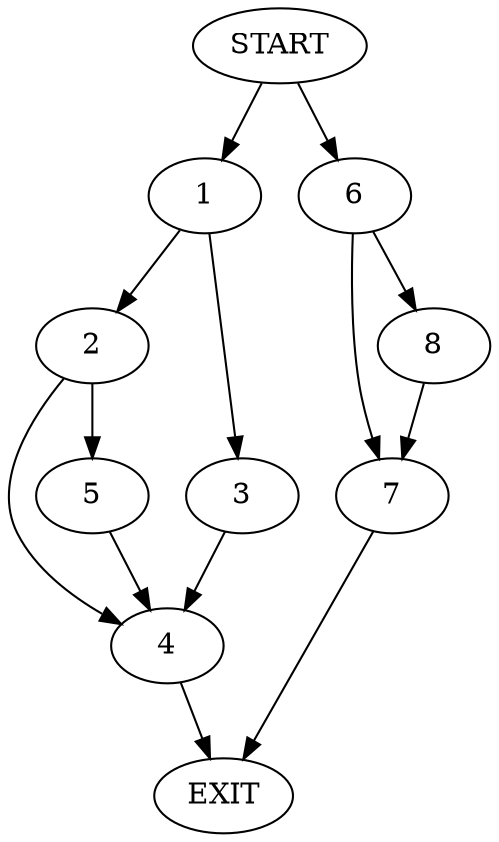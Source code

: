 digraph {
0 [label="START"]
9 [label="EXIT"]
0 -> 1
1 -> 2
1 -> 3
3 -> 4
2 -> 5
2 -> 4
0 -> 6
6 -> 7
6 -> 8
8 -> 7
7 -> 9
4 -> 9
5 -> 4
}
